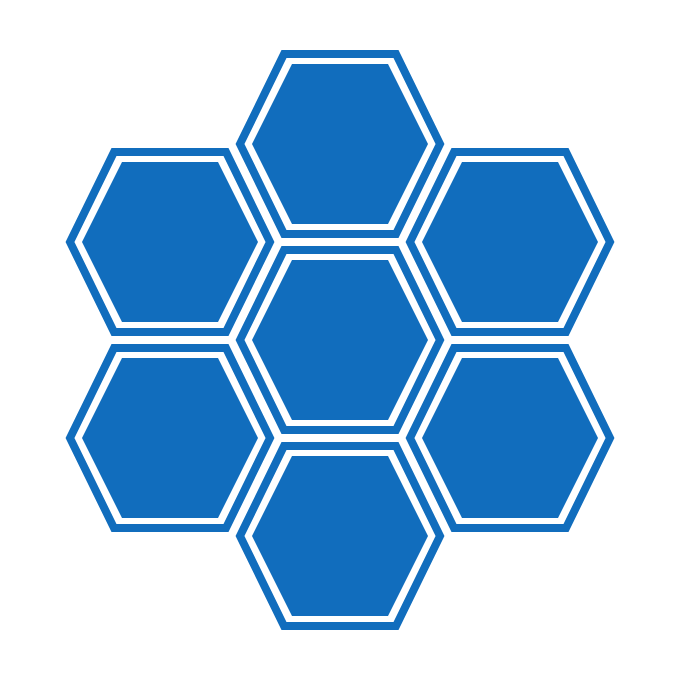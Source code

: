<mxfile version="24.5.3" type="device">
  <diagram name="Page-1" id="ZcRAXSWJTWcisyccbfvs">
    <mxGraphModel dx="562" dy="346" grid="1" gridSize="1" guides="1" tooltips="1" connect="1" arrows="1" fold="1" page="1" pageScale="1" pageWidth="827" pageHeight="1169" math="0" shadow="0">
      <root>
        <mxCell id="0" />
        <mxCell id="1" parent="0" />
        <mxCell id="aRZHve7nk3sMqHiDy-_R-70" value="" style="rounded=0;whiteSpace=wrap;html=1;fillColor=none;strokeColor=none;" parent="1" vertex="1">
          <mxGeometry x="185" y="190" width="340" height="340" as="geometry" />
        </mxCell>
        <mxCell id="aRZHve7nk3sMqHiDy-_R-39" value="" style="shape=hexagon;perimeter=hexagonPerimeter2;whiteSpace=wrap;html=1;fixedSize=1;size=22;fillColor=none;strokeWidth=4;strokeColor=#116DBD;" parent="1" vertex="1">
          <mxGeometry x="305" y="315" width="100" height="90" as="geometry" />
        </mxCell>
        <mxCell id="aRZHve7nk3sMqHiDy-_R-30" value="" style="shape=hexagon;perimeter=hexagonPerimeter2;whiteSpace=wrap;html=1;fixedSize=1;size=20;fillColor=#116DBD;strokeWidth=2;strokeColor=none;" parent="1" vertex="1">
          <mxGeometry x="311" y="320" width="88" height="80" as="geometry" />
        </mxCell>
        <mxCell id="aRZHve7nk3sMqHiDy-_R-42" value="" style="shape=hexagon;perimeter=hexagonPerimeter2;whiteSpace=wrap;html=1;fixedSize=1;size=22;fillColor=none;strokeWidth=4;strokeColor=#116DBD;" parent="1" vertex="1">
          <mxGeometry x="305" y="217" width="100" height="90" as="geometry" />
        </mxCell>
        <mxCell id="aRZHve7nk3sMqHiDy-_R-43" value="" style="shape=hexagon;perimeter=hexagonPerimeter2;whiteSpace=wrap;html=1;fixedSize=1;size=20;fillColor=#116DBD;strokeWidth=2;strokeColor=none;" parent="1" vertex="1">
          <mxGeometry x="311" y="222" width="88" height="80" as="geometry" />
        </mxCell>
        <mxCell id="aRZHve7nk3sMqHiDy-_R-44" value="" style="shape=hexagon;perimeter=hexagonPerimeter2;whiteSpace=wrap;html=1;fixedSize=1;size=22;fillColor=none;strokeWidth=4;strokeColor=#116DBD;" parent="1" vertex="1">
          <mxGeometry x="305" y="413" width="100" height="90" as="geometry" />
        </mxCell>
        <mxCell id="aRZHve7nk3sMqHiDy-_R-45" value="" style="shape=hexagon;perimeter=hexagonPerimeter2;whiteSpace=wrap;html=1;fixedSize=1;size=20;fillColor=#116DBD;strokeWidth=2;strokeColor=none;" parent="1" vertex="1">
          <mxGeometry x="311" y="418" width="88" height="80" as="geometry" />
        </mxCell>
        <mxCell id="aRZHve7nk3sMqHiDy-_R-46" value="" style="shape=hexagon;perimeter=hexagonPerimeter2;whiteSpace=wrap;html=1;fixedSize=1;size=22;fillColor=none;strokeWidth=4;strokeColor=#116DBD;" parent="1" vertex="1">
          <mxGeometry x="390" y="266" width="100" height="90" as="geometry" />
        </mxCell>
        <mxCell id="aRZHve7nk3sMqHiDy-_R-47" value="" style="shape=hexagon;perimeter=hexagonPerimeter2;whiteSpace=wrap;html=1;fixedSize=1;size=20;fillColor=#116DBD;strokeWidth=2;strokeColor=none;" parent="1" vertex="1">
          <mxGeometry x="396" y="271" width="88" height="80" as="geometry" />
        </mxCell>
        <mxCell id="aRZHve7nk3sMqHiDy-_R-52" value="" style="shape=hexagon;perimeter=hexagonPerimeter2;whiteSpace=wrap;html=1;fixedSize=1;size=22;fillColor=none;strokeWidth=4;strokeColor=#116DBD;" parent="1" vertex="1">
          <mxGeometry x="390" y="364" width="100" height="90" as="geometry" />
        </mxCell>
        <mxCell id="aRZHve7nk3sMqHiDy-_R-53" value="" style="shape=hexagon;perimeter=hexagonPerimeter2;whiteSpace=wrap;html=1;fixedSize=1;size=20;fillColor=#116DBD;strokeWidth=2;strokeColor=none;" parent="1" vertex="1">
          <mxGeometry x="396" y="369" width="88" height="80" as="geometry" />
        </mxCell>
        <mxCell id="aRZHve7nk3sMqHiDy-_R-54" value="" style="shape=hexagon;perimeter=hexagonPerimeter2;whiteSpace=wrap;html=1;fixedSize=1;size=22;fillColor=none;strokeWidth=4;strokeColor=#116DBD;" parent="1" vertex="1">
          <mxGeometry x="220" y="266" width="100" height="90" as="geometry" />
        </mxCell>
        <mxCell id="aRZHve7nk3sMqHiDy-_R-55" value="" style="shape=hexagon;perimeter=hexagonPerimeter2;whiteSpace=wrap;html=1;fixedSize=1;size=20;fillColor=#116DBD;strokeWidth=2;strokeColor=none;" parent="1" vertex="1">
          <mxGeometry x="226" y="271" width="88" height="80" as="geometry" />
        </mxCell>
        <mxCell id="aRZHve7nk3sMqHiDy-_R-56" value="" style="shape=hexagon;perimeter=hexagonPerimeter2;whiteSpace=wrap;html=1;fixedSize=1;size=22;fillColor=none;strokeWidth=4;strokeColor=#116DBD;" parent="1" vertex="1">
          <mxGeometry x="220" y="364" width="100" height="90" as="geometry" />
        </mxCell>
        <mxCell id="aRZHve7nk3sMqHiDy-_R-57" value="" style="shape=hexagon;perimeter=hexagonPerimeter2;whiteSpace=wrap;html=1;fixedSize=1;size=20;fillColor=#116DBD;strokeWidth=2;strokeColor=none;" parent="1" vertex="1">
          <mxGeometry x="226" y="369" width="88" height="80" as="geometry" />
        </mxCell>
      </root>
    </mxGraphModel>
  </diagram>
</mxfile>
